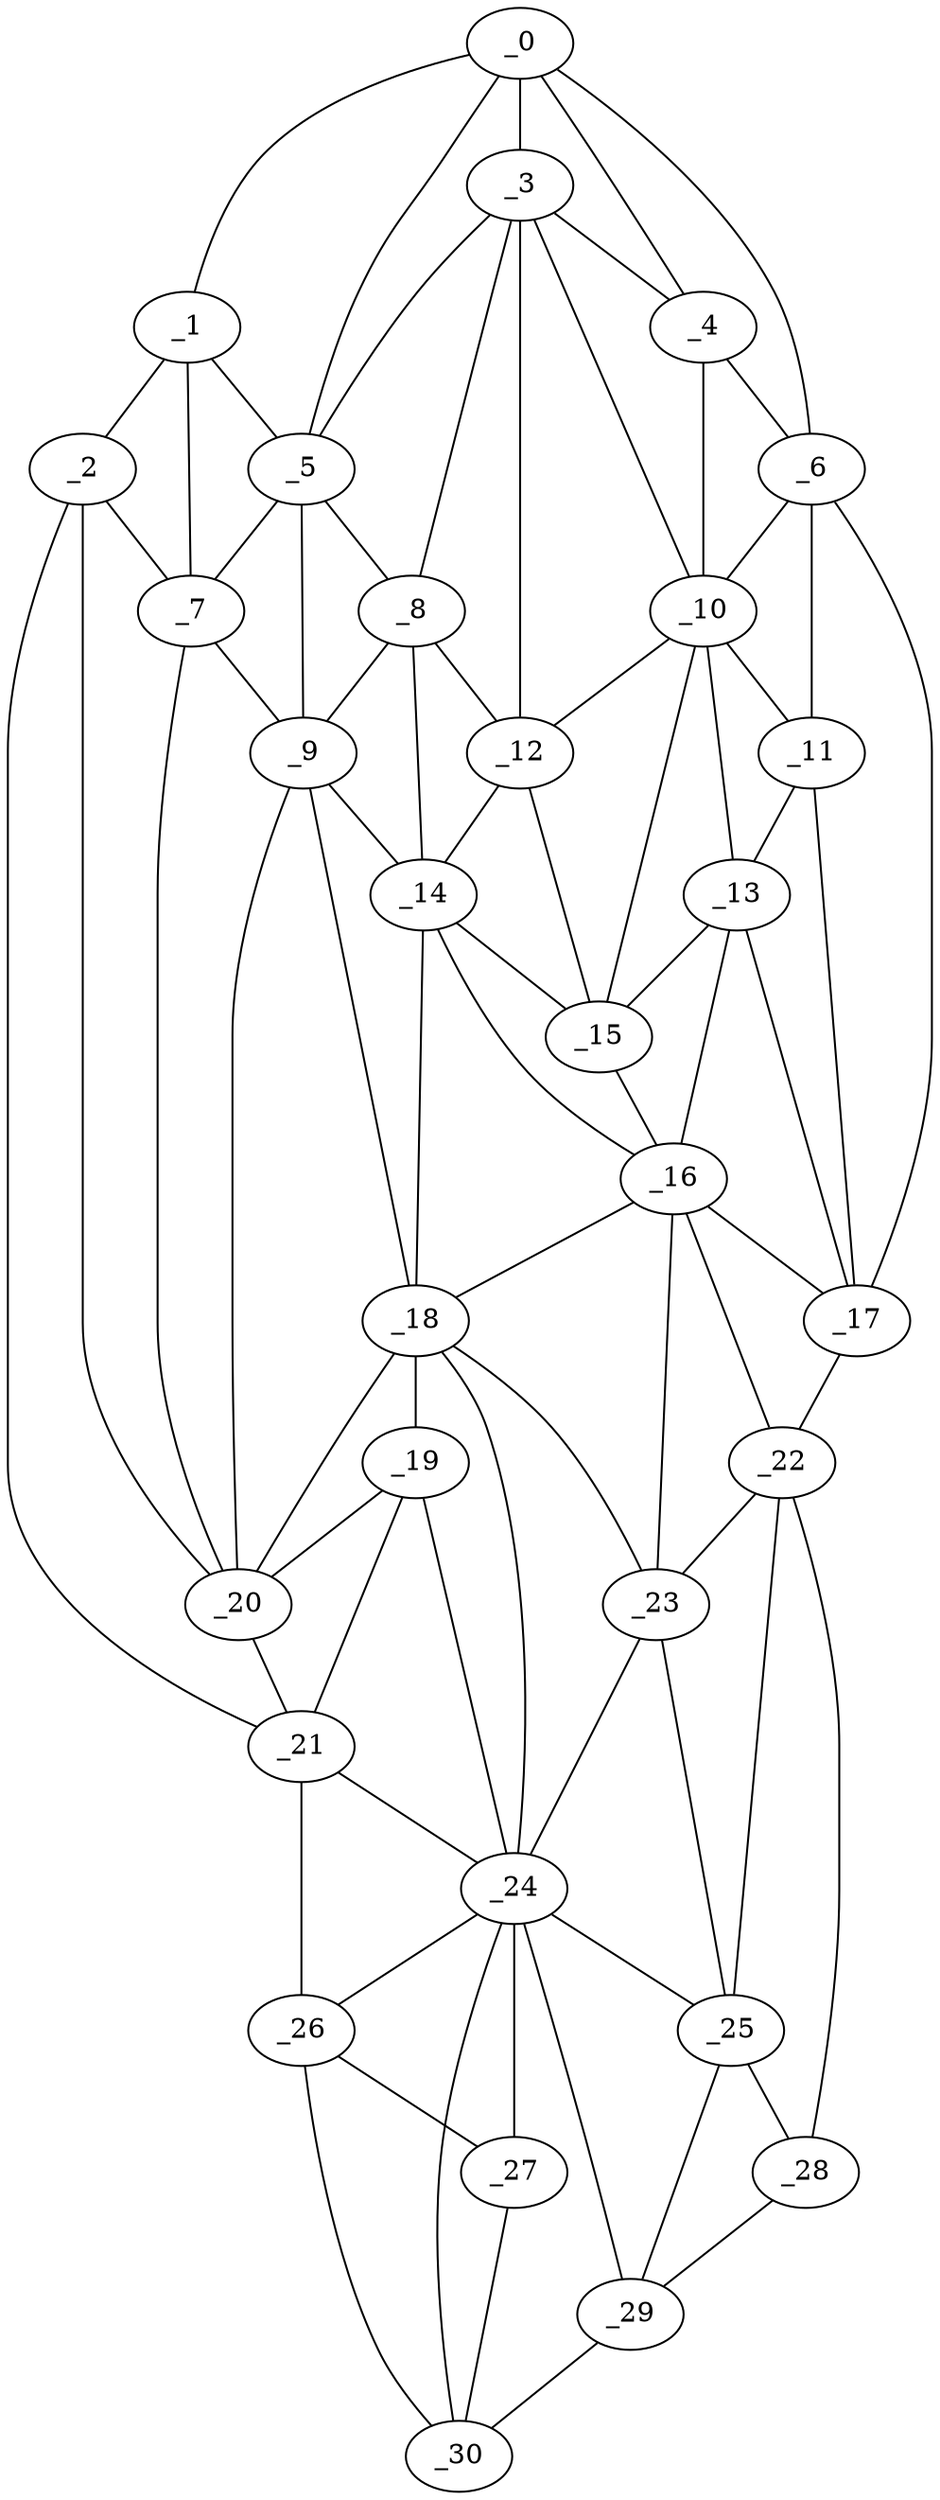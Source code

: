 graph "obj3__135.gxl" {
	_0	 [x=5,
		y=65];
	_1	 [x=11,
		y=90];
	_0 -- _1	 [valence=1];
	_3	 [x=18,
		y=56];
	_0 -- _3	 [valence=1];
	_4	 [x=26,
		y=38];
	_0 -- _4	 [valence=2];
	_5	 [x=27,
		y=75];
	_0 -- _5	 [valence=1];
	_6	 [x=28,
		y=31];
	_0 -- _6	 [valence=1];
	_2	 [x=17,
		y=94];
	_1 -- _2	 [valence=1];
	_1 -- _5	 [valence=2];
	_7	 [x=30,
		y=85];
	_1 -- _7	 [valence=1];
	_2 -- _7	 [valence=2];
	_20	 [x=85,
		y=89];
	_2 -- _20	 [valence=2];
	_21	 [x=91,
		y=90];
	_2 -- _21	 [valence=1];
	_3 -- _4	 [valence=1];
	_3 -- _5	 [valence=2];
	_8	 [x=31,
		y=71];
	_3 -- _8	 [valence=2];
	_10	 [x=35,
		y=41];
	_3 -- _10	 [valence=2];
	_12	 [x=42,
		y=55];
	_3 -- _12	 [valence=2];
	_4 -- _6	 [valence=1];
	_4 -- _10	 [valence=2];
	_5 -- _7	 [valence=2];
	_5 -- _8	 [valence=1];
	_9	 [x=33,
		y=83];
	_5 -- _9	 [valence=2];
	_6 -- _10	 [valence=2];
	_11	 [x=38,
		y=30];
	_6 -- _11	 [valence=1];
	_17	 [x=71,
		y=26];
	_6 -- _17	 [valence=1];
	_7 -- _9	 [valence=2];
	_7 -- _20	 [valence=2];
	_8 -- _9	 [valence=2];
	_8 -- _12	 [valence=1];
	_14	 [x=47,
		y=55];
	_8 -- _14	 [valence=1];
	_9 -- _14	 [valence=1];
	_18	 [x=71,
		y=77];
	_9 -- _18	 [valence=2];
	_9 -- _20	 [valence=1];
	_10 -- _11	 [valence=2];
	_10 -- _12	 [valence=1];
	_13	 [x=43,
		y=31];
	_10 -- _13	 [valence=2];
	_15	 [x=50,
		y=48];
	_10 -- _15	 [valence=2];
	_11 -- _13	 [valence=1];
	_11 -- _17	 [valence=2];
	_12 -- _14	 [valence=2];
	_12 -- _15	 [valence=1];
	_13 -- _15	 [valence=2];
	_16	 [x=61,
		y=43];
	_13 -- _16	 [valence=2];
	_13 -- _17	 [valence=2];
	_14 -- _15	 [valence=2];
	_14 -- _16	 [valence=2];
	_14 -- _18	 [valence=2];
	_15 -- _16	 [valence=2];
	_16 -- _17	 [valence=2];
	_16 -- _18	 [valence=2];
	_22	 [x=98,
		y=35];
	_16 -- _22	 [valence=2];
	_23	 [x=102,
		y=40];
	_16 -- _23	 [valence=1];
	_17 -- _22	 [valence=1];
	_19	 [x=85,
		y=83];
	_18 -- _19	 [valence=1];
	_18 -- _20	 [valence=2];
	_18 -- _23	 [valence=2];
	_24	 [x=108,
		y=65];
	_18 -- _24	 [valence=2];
	_19 -- _20	 [valence=1];
	_19 -- _21	 [valence=2];
	_19 -- _24	 [valence=2];
	_20 -- _21	 [valence=2];
	_21 -- _24	 [valence=1];
	_26	 [x=118,
		y=78];
	_21 -- _26	 [valence=1];
	_22 -- _23	 [valence=1];
	_25	 [x=110,
		y=44];
	_22 -- _25	 [valence=2];
	_28	 [x=124,
		y=47];
	_22 -- _28	 [valence=1];
	_23 -- _24	 [valence=1];
	_23 -- _25	 [valence=2];
	_24 -- _25	 [valence=2];
	_24 -- _26	 [valence=1];
	_27	 [x=121,
		y=68];
	_24 -- _27	 [valence=2];
	_29	 [x=126,
		y=54];
	_24 -- _29	 [valence=2];
	_30	 [x=126,
		y=61];
	_24 -- _30	 [valence=2];
	_25 -- _28	 [valence=2];
	_25 -- _29	 [valence=1];
	_26 -- _27	 [valence=2];
	_26 -- _30	 [valence=1];
	_27 -- _30	 [valence=1];
	_28 -- _29	 [valence=1];
	_29 -- _30	 [valence=1];
}
